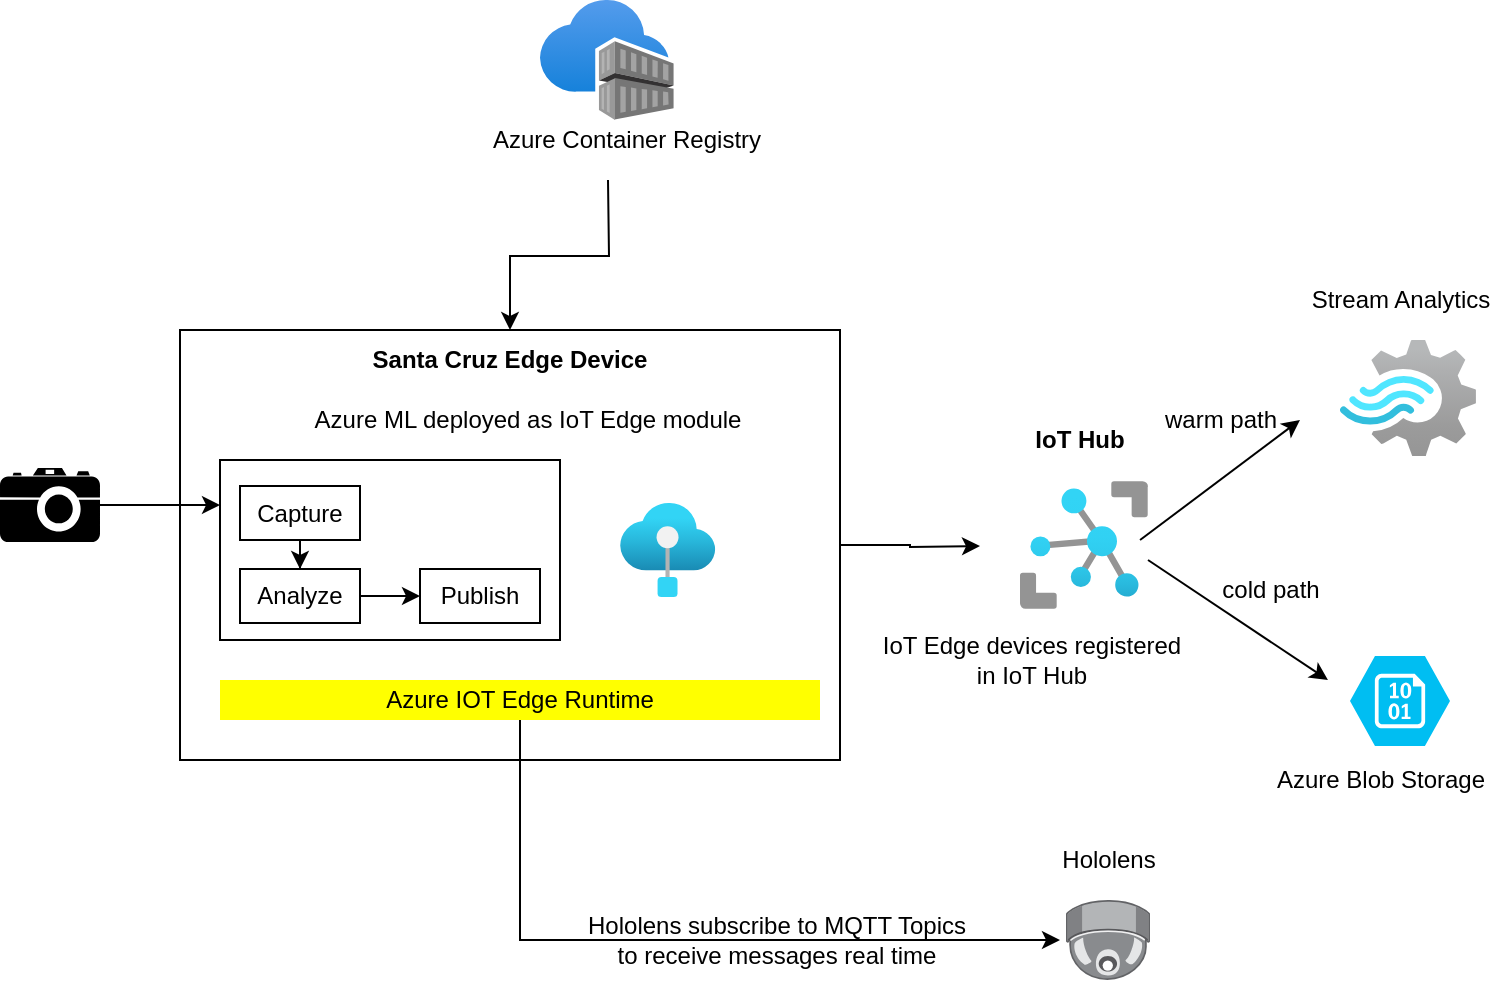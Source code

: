 <mxfile version="14.2.9" type="github">
  <diagram id="4q3TvU9GvsHh-9Uh4sJ1" name="Page-1">
    <mxGraphModel dx="2128" dy="548" grid="1" gridSize="10" guides="1" tooltips="1" connect="1" arrows="1" fold="1" page="1" pageScale="1" pageWidth="850" pageHeight="1100" math="0" shadow="0">
      <root>
        <mxCell id="0" />
        <mxCell id="1" parent="0" />
        <mxCell id="vXOIyfoi4YBbrJylatdN-17" style="edgeStyle=orthogonalEdgeStyle;rounded=0;orthogonalLoop=1;jettySize=auto;html=1;entryX=0.5;entryY=0;entryDx=0;entryDy=0;" parent="1" target="vXOIyfoi4YBbrJylatdN-9" edge="1">
          <mxGeometry relative="1" as="geometry">
            <mxPoint x="104" y="230" as="sourcePoint" />
          </mxGeometry>
        </mxCell>
        <mxCell id="vXOIyfoi4YBbrJylatdN-6" value="" style="aspect=fixed;html=1;points=[];align=center;image;fontSize=12;image=img/lib/azure2/containers/Container_Registries.svg;" parent="1" vertex="1">
          <mxGeometry x="70" y="140" width="66.88" height="60" as="geometry" />
        </mxCell>
        <mxCell id="vXOIyfoi4YBbrJylatdN-8" value="" style="aspect=fixed;html=1;points=[];align=center;image;fontSize=12;image=img/lib/azure2/iot/IoT_Hub.svg;" parent="1" vertex="1">
          <mxGeometry x="310" y="380.5" width="64" height="64" as="geometry" />
        </mxCell>
        <mxCell id="vXOIyfoi4YBbrJylatdN-15" style="edgeStyle=orthogonalEdgeStyle;rounded=0;orthogonalLoop=1;jettySize=auto;html=1;" parent="1" source="vXOIyfoi4YBbrJylatdN-9" edge="1">
          <mxGeometry relative="1" as="geometry">
            <mxPoint x="290" y="413" as="targetPoint" />
          </mxGeometry>
        </mxCell>
        <mxCell id="vXOIyfoi4YBbrJylatdN-9" value="" style="rounded=0;whiteSpace=wrap;html=1;" parent="1" vertex="1">
          <mxGeometry x="-110" y="305" width="330" height="215" as="geometry" />
        </mxCell>
        <mxCell id="vXOIyfoi4YBbrJylatdN-12" value="" style="aspect=fixed;html=1;points=[];align=center;image;fontSize=12;image=img/lib/azure2/preview/IoT_Edge.svg;" parent="1" vertex="1">
          <mxGeometry x="110" y="391.5" width="47.7" height="47" as="geometry" />
        </mxCell>
        <mxCell id="_i8EFd46AW5TnAywRiRp-21" style="edgeStyle=orthogonalEdgeStyle;rounded=0;orthogonalLoop=1;jettySize=auto;html=1;exitX=0.5;exitY=1;exitDx=0;exitDy=0;" edge="1" parent="1" source="vXOIyfoi4YBbrJylatdN-19">
          <mxGeometry relative="1" as="geometry">
            <mxPoint x="330" y="610" as="targetPoint" />
            <Array as="points">
              <mxPoint x="60" y="610" />
              <mxPoint x="300" y="610" />
            </Array>
          </mxGeometry>
        </mxCell>
        <mxCell id="vXOIyfoi4YBbrJylatdN-19" value="Azure IOT Edge Runtime" style="text;html=1;strokeColor=none;fillColor=yellow;align=center;verticalAlign=middle;whiteSpace=wrap;rounded=0;" parent="1" vertex="1">
          <mxGeometry x="-90" y="480" width="300" height="20" as="geometry" />
        </mxCell>
        <mxCell id="vXOIyfoi4YBbrJylatdN-20" value="Santa Cruz Edge Device" style="text;html=1;strokeColor=none;fillColor=none;align=center;verticalAlign=middle;whiteSpace=wrap;rounded=0;fontStyle=1" parent="1" vertex="1">
          <mxGeometry x="-25" y="310" width="160" height="20" as="geometry" />
        </mxCell>
        <mxCell id="vXOIyfoi4YBbrJylatdN-21" value="IoT Edge devices registered in IoT Hub" style="text;html=1;strokeColor=none;fillColor=none;align=center;verticalAlign=middle;whiteSpace=wrap;rounded=0;" parent="1" vertex="1">
          <mxGeometry x="240" y="460" width="152" height="20" as="geometry" />
        </mxCell>
        <mxCell id="vXOIyfoi4YBbrJylatdN-23" value="Azure ML deployed as IoT Edge module" style="text;html=1;strokeColor=none;fillColor=none;align=center;verticalAlign=middle;whiteSpace=wrap;rounded=0;" parent="1" vertex="1">
          <mxGeometry x="-80" y="340" width="288.44" height="20" as="geometry" />
        </mxCell>
        <mxCell id="_i8EFd46AW5TnAywRiRp-1" value="IoT Hub" style="text;html=1;strokeColor=none;fillColor=none;align=center;verticalAlign=middle;whiteSpace=wrap;rounded=0;fontStyle=1" vertex="1" parent="1">
          <mxGeometry x="310" y="350" width="60" height="20" as="geometry" />
        </mxCell>
        <mxCell id="_i8EFd46AW5TnAywRiRp-6" value="Azure Container Registry" style="text;html=1;align=center;verticalAlign=middle;resizable=0;points=[];autosize=1;" vertex="1" parent="1">
          <mxGeometry x="38.44" y="200" width="150" height="20" as="geometry" />
        </mxCell>
        <mxCell id="_i8EFd46AW5TnAywRiRp-8" value="" style="endArrow=classic;html=1;exitX=0.938;exitY=0.461;exitDx=0;exitDy=0;exitPerimeter=0;" edge="1" parent="1" source="vXOIyfoi4YBbrJylatdN-8">
          <mxGeometry width="50" height="50" relative="1" as="geometry">
            <mxPoint x="400" y="400" as="sourcePoint" />
            <mxPoint x="450" y="350" as="targetPoint" />
          </mxGeometry>
        </mxCell>
        <mxCell id="_i8EFd46AW5TnAywRiRp-9" value="" style="aspect=fixed;html=1;points=[];align=center;image;fontSize=12;image=img/lib/azure2/iot/Stream_Analytics_Jobs.svg;" vertex="1" parent="1">
          <mxGeometry x="470" y="310" width="68" height="58.0" as="geometry" />
        </mxCell>
        <mxCell id="_i8EFd46AW5TnAywRiRp-10" value="Stream Analytics" style="text;html=1;align=center;verticalAlign=middle;resizable=0;points=[];autosize=1;" vertex="1" parent="1">
          <mxGeometry x="445" y="280" width="110" height="20" as="geometry" />
        </mxCell>
        <mxCell id="_i8EFd46AW5TnAywRiRp-11" value="" style="endArrow=classic;html=1;exitX=0.938;exitY=0.461;exitDx=0;exitDy=0;exitPerimeter=0;" edge="1" parent="1">
          <mxGeometry width="50" height="50" relative="1" as="geometry">
            <mxPoint x="374.002" y="420.004" as="sourcePoint" />
            <mxPoint x="463.97" y="480" as="targetPoint" />
          </mxGeometry>
        </mxCell>
        <mxCell id="_i8EFd46AW5TnAywRiRp-12" style="edgeStyle=orthogonalEdgeStyle;rounded=0;orthogonalLoop=1;jettySize=auto;html=1;exitX=0.5;exitY=1;exitDx=0;exitDy=0;" edge="1" parent="1" source="vXOIyfoi4YBbrJylatdN-21" target="vXOIyfoi4YBbrJylatdN-21">
          <mxGeometry relative="1" as="geometry" />
        </mxCell>
        <mxCell id="_i8EFd46AW5TnAywRiRp-13" value="warm path" style="text;html=1;align=center;verticalAlign=middle;resizable=0;points=[];autosize=1;" vertex="1" parent="1">
          <mxGeometry x="375" y="340" width="70" height="20" as="geometry" />
        </mxCell>
        <mxCell id="_i8EFd46AW5TnAywRiRp-14" value="cold path" style="text;html=1;align=center;verticalAlign=middle;resizable=0;points=[];autosize=1;" vertex="1" parent="1">
          <mxGeometry x="405" y="424.5" width="60" height="20" as="geometry" />
        </mxCell>
        <mxCell id="_i8EFd46AW5TnAywRiRp-15" value="" style="verticalLabelPosition=bottom;html=1;verticalAlign=top;align=center;strokeColor=none;fillColor=#00BEF2;shape=mxgraph.azure.storage_blob;" vertex="1" parent="1">
          <mxGeometry x="475" y="468" width="50" height="45" as="geometry" />
        </mxCell>
        <mxCell id="_i8EFd46AW5TnAywRiRp-16" value="Azure Blob Storage" style="text;html=1;align=center;verticalAlign=middle;resizable=0;points=[];autosize=1;" vertex="1" parent="1">
          <mxGeometry x="430" y="520" width="120" height="20" as="geometry" />
        </mxCell>
        <mxCell id="_i8EFd46AW5TnAywRiRp-30" style="edgeStyle=orthogonalEdgeStyle;rounded=0;orthogonalLoop=1;jettySize=auto;html=1;entryX=0;entryY=0.25;entryDx=0;entryDy=0;" edge="1" parent="1" source="_i8EFd46AW5TnAywRiRp-17" target="_i8EFd46AW5TnAywRiRp-23">
          <mxGeometry relative="1" as="geometry" />
        </mxCell>
        <mxCell id="_i8EFd46AW5TnAywRiRp-17" value="" style="shape=mxgraph.signs.tech.camera_2;html=1;pointerEvents=1;fillColor=#000000;strokeColor=none;verticalLabelPosition=bottom;verticalAlign=top;align=center;" vertex="1" parent="1">
          <mxGeometry x="-200" y="374" width="50" height="37" as="geometry" />
        </mxCell>
        <mxCell id="_i8EFd46AW5TnAywRiRp-18" value="" style="points=[];aspect=fixed;html=1;align=center;shadow=0;dashed=0;image;image=img/lib/allied_telesis/security/Surveillance_Camera_Ceiling.svg;" vertex="1" parent="1">
          <mxGeometry x="333" y="590" width="42.03" height="40" as="geometry" />
        </mxCell>
        <mxCell id="_i8EFd46AW5TnAywRiRp-19" value="Hololens" style="text;html=1;align=center;verticalAlign=middle;resizable=0;points=[];autosize=1;" vertex="1" parent="1">
          <mxGeometry x="324.01" y="560" width="60" height="20" as="geometry" />
        </mxCell>
        <mxCell id="_i8EFd46AW5TnAywRiRp-22" value="Hololens subscribe to MQTT Topics &lt;br&gt;to receive messages real time" style="text;html=1;align=center;verticalAlign=middle;resizable=0;points=[];autosize=1;" vertex="1" parent="1">
          <mxGeometry x="87.7" y="595" width="200" height="30" as="geometry" />
        </mxCell>
        <mxCell id="_i8EFd46AW5TnAywRiRp-23" value="" style="rounded=0;whiteSpace=wrap;html=1;" vertex="1" parent="1">
          <mxGeometry x="-90" y="370" width="170" height="90" as="geometry" />
        </mxCell>
        <mxCell id="_i8EFd46AW5TnAywRiRp-28" style="edgeStyle=orthogonalEdgeStyle;rounded=0;orthogonalLoop=1;jettySize=auto;html=1;entryX=0.5;entryY=0;entryDx=0;entryDy=0;" edge="1" parent="1" source="_i8EFd46AW5TnAywRiRp-24" target="_i8EFd46AW5TnAywRiRp-25">
          <mxGeometry relative="1" as="geometry" />
        </mxCell>
        <mxCell id="_i8EFd46AW5TnAywRiRp-24" value="Capture" style="rounded=0;whiteSpace=wrap;html=1;" vertex="1" parent="1">
          <mxGeometry x="-80" y="383" width="60" height="27" as="geometry" />
        </mxCell>
        <mxCell id="_i8EFd46AW5TnAywRiRp-27" style="edgeStyle=orthogonalEdgeStyle;rounded=0;orthogonalLoop=1;jettySize=auto;html=1;entryX=0;entryY=0.5;entryDx=0;entryDy=0;" edge="1" parent="1" source="_i8EFd46AW5TnAywRiRp-25" target="_i8EFd46AW5TnAywRiRp-26">
          <mxGeometry relative="1" as="geometry" />
        </mxCell>
        <mxCell id="_i8EFd46AW5TnAywRiRp-25" value="Analyze" style="rounded=0;whiteSpace=wrap;html=1;" vertex="1" parent="1">
          <mxGeometry x="-80" y="424.5" width="60" height="27" as="geometry" />
        </mxCell>
        <mxCell id="_i8EFd46AW5TnAywRiRp-26" value="Publish" style="rounded=0;whiteSpace=wrap;html=1;" vertex="1" parent="1">
          <mxGeometry x="10" y="424.5" width="60" height="27" as="geometry" />
        </mxCell>
      </root>
    </mxGraphModel>
  </diagram>
</mxfile>
